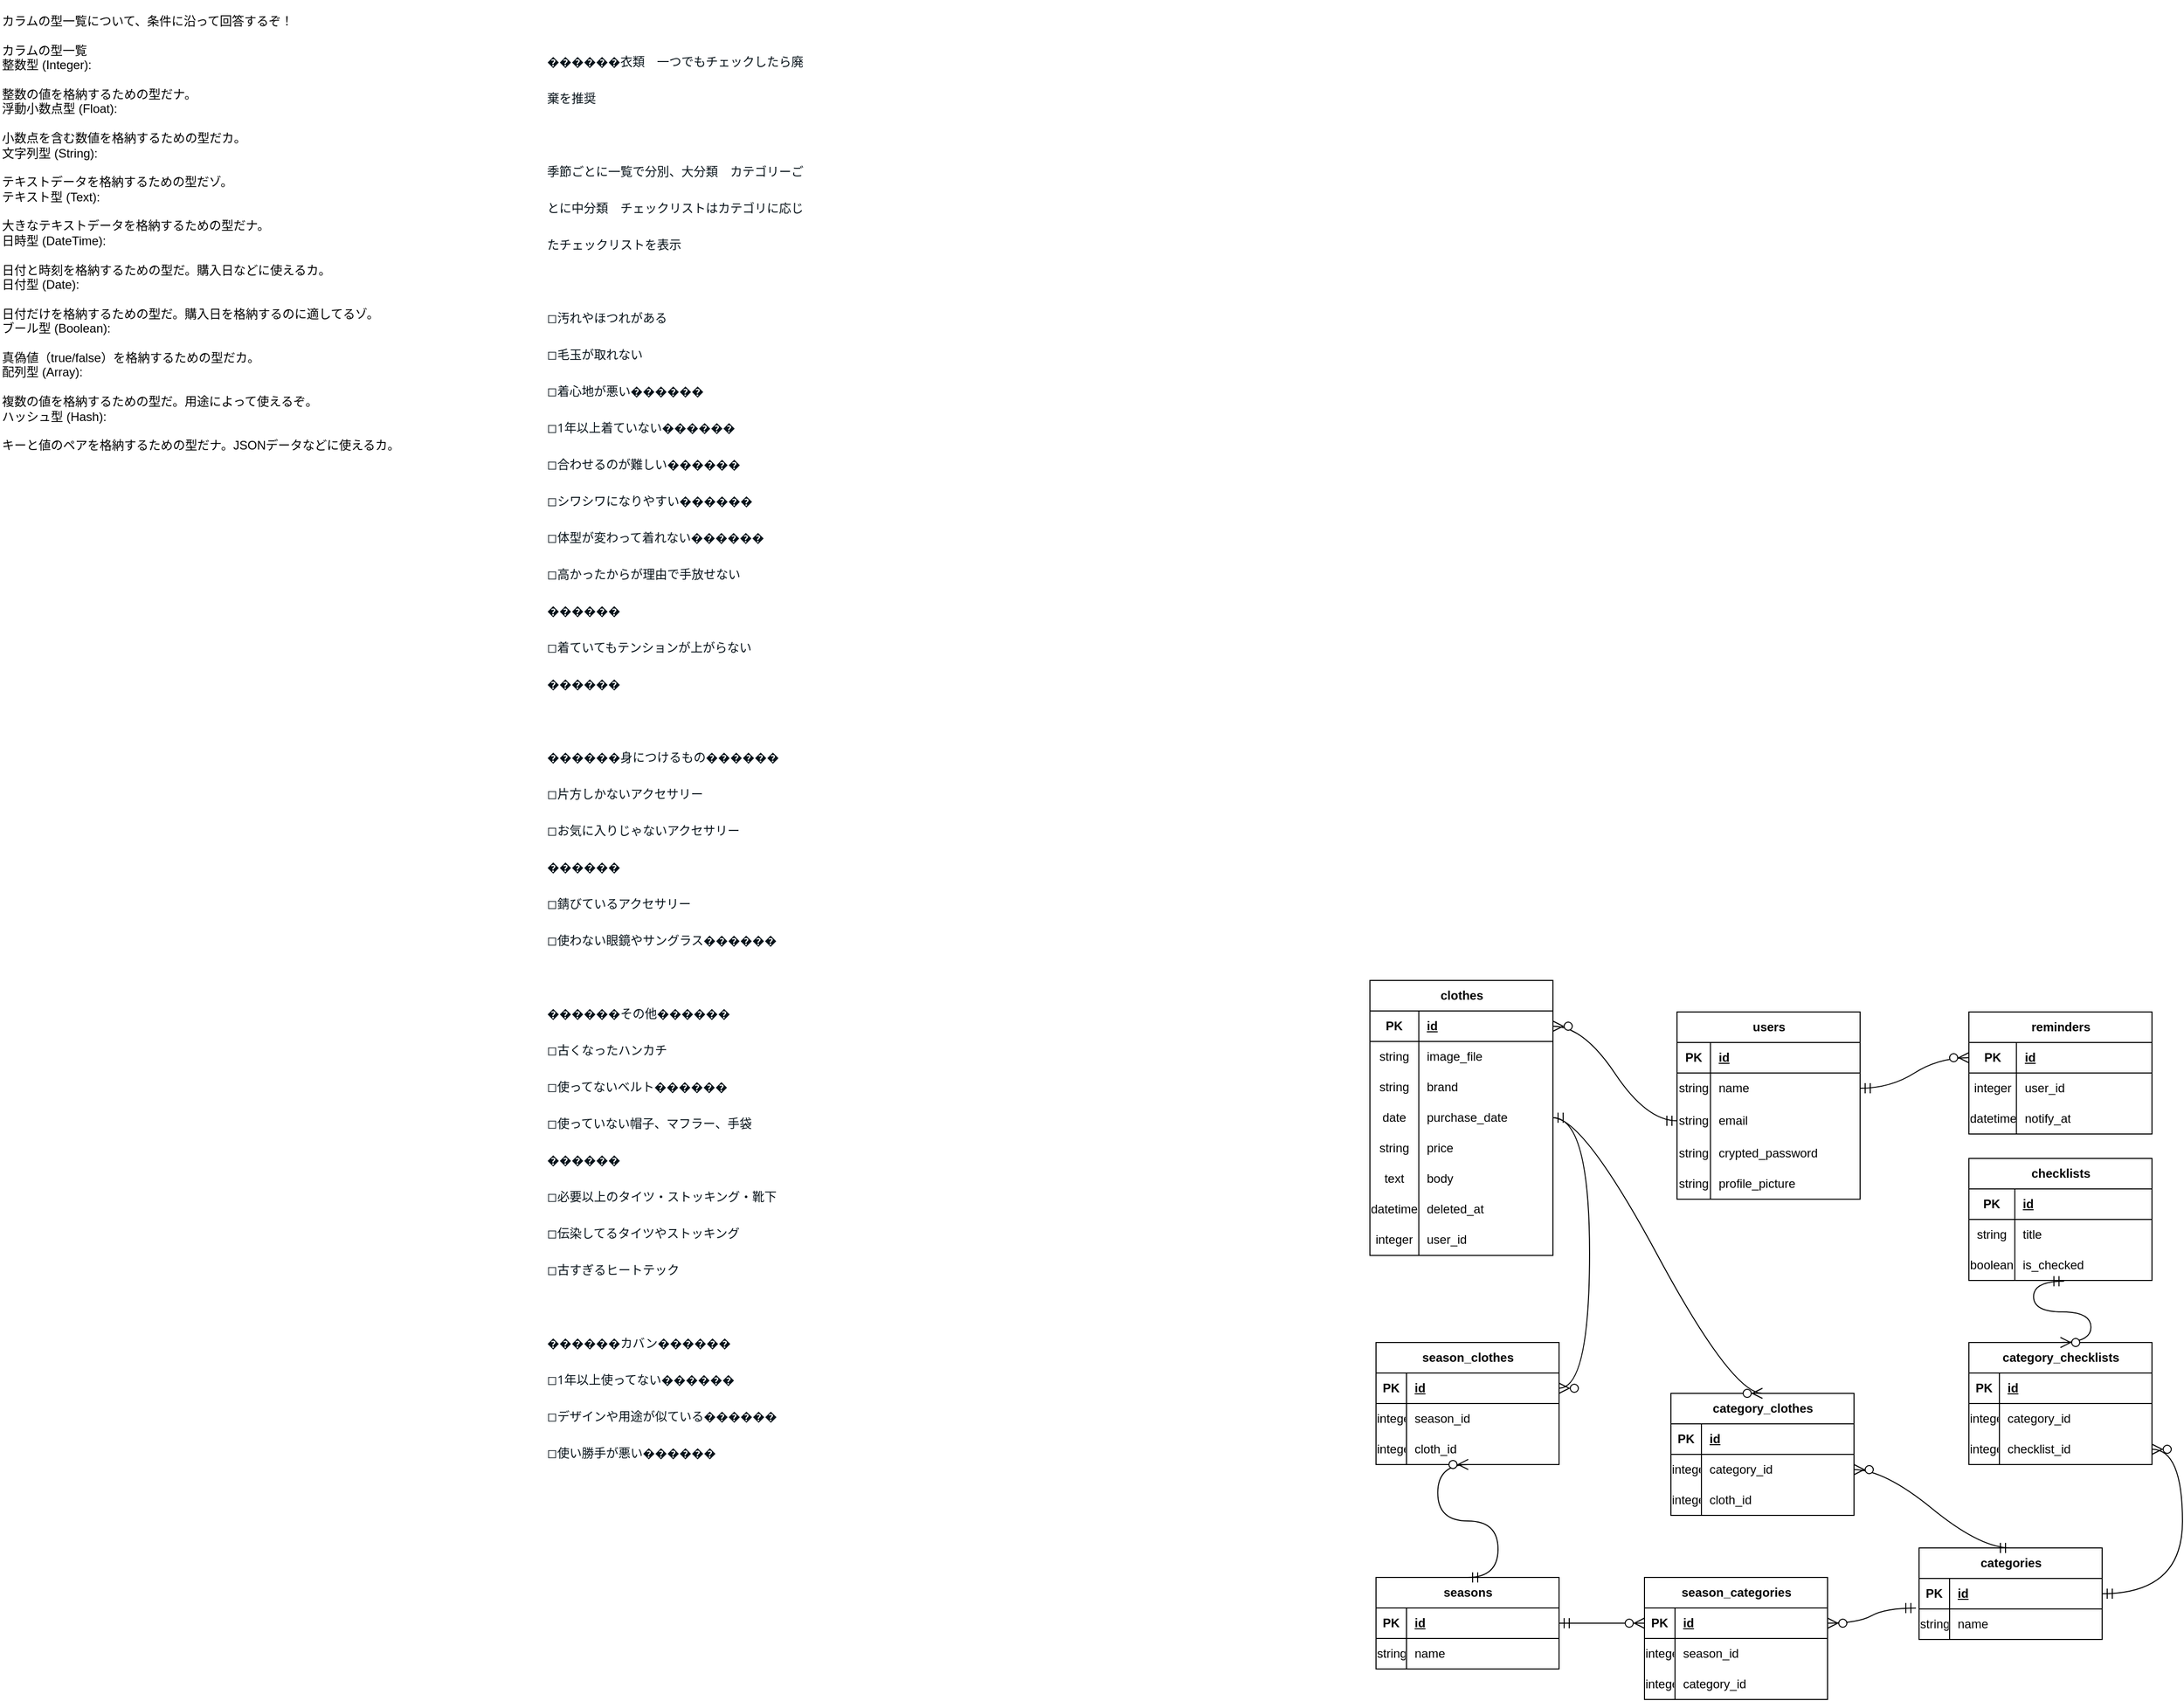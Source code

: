 <mxfile version="26.0.6">
  <diagram name="ページ1" id="20Pr2UUlf95VKoPSOmID">
    <mxGraphModel dx="1911" dy="2159" grid="0" gridSize="10" guides="1" tooltips="1" connect="1" arrows="1" fold="1" page="0" pageScale="1" pageWidth="827" pageHeight="1169" math="0" shadow="0">
      <root>
        <mxCell id="0" />
        <mxCell id="1" parent="0" />
        <mxCell id="yB6PEHeClfCz39mA1kA1-56" value="users" style="shape=table;startSize=30;container=1;collapsible=1;childLayout=tableLayout;fixedRows=1;rowLines=0;fontStyle=1;align=center;resizeLast=1;html=1;" parent="1" vertex="1">
          <mxGeometry x="758" y="-569" width="180" height="184.121" as="geometry" />
        </mxCell>
        <mxCell id="yB6PEHeClfCz39mA1kA1-57" value="" style="shape=tableRow;horizontal=0;startSize=0;swimlaneHead=0;swimlaneBody=0;fillColor=none;collapsible=0;dropTarget=0;points=[[0,0.5],[1,0.5]];portConstraint=eastwest;top=0;left=0;right=0;bottom=1;" parent="yB6PEHeClfCz39mA1kA1-56" vertex="1">
          <mxGeometry y="30" width="180" height="30" as="geometry" />
        </mxCell>
        <mxCell id="yB6PEHeClfCz39mA1kA1-58" value="PK" style="shape=partialRectangle;connectable=0;fillColor=none;top=0;left=0;bottom=0;right=0;fontStyle=1;overflow=hidden;whiteSpace=wrap;html=1;" parent="yB6PEHeClfCz39mA1kA1-57" vertex="1">
          <mxGeometry width="32.85" height="30" as="geometry">
            <mxRectangle width="32.85" height="30" as="alternateBounds" />
          </mxGeometry>
        </mxCell>
        <mxCell id="yB6PEHeClfCz39mA1kA1-59" value="id" style="shape=partialRectangle;connectable=0;fillColor=none;top=0;left=0;bottom=0;right=0;align=left;spacingLeft=6;fontStyle=5;overflow=hidden;whiteSpace=wrap;html=1;" parent="yB6PEHeClfCz39mA1kA1-57" vertex="1">
          <mxGeometry x="32.85" width="147.15" height="30" as="geometry">
            <mxRectangle width="147.15" height="30" as="alternateBounds" />
          </mxGeometry>
        </mxCell>
        <mxCell id="yB6PEHeClfCz39mA1kA1-60" value="" style="shape=tableRow;horizontal=0;startSize=0;swimlaneHead=0;swimlaneBody=0;fillColor=none;collapsible=0;dropTarget=0;points=[[0,0.5],[1,0.5]];portConstraint=eastwest;top=0;left=0;right=0;bottom=0;" parent="yB6PEHeClfCz39mA1kA1-56" vertex="1">
          <mxGeometry y="60" width="180" height="30" as="geometry" />
        </mxCell>
        <mxCell id="yB6PEHeClfCz39mA1kA1-61" value="string" style="shape=partialRectangle;connectable=0;fillColor=none;top=0;left=0;bottom=0;right=0;editable=1;overflow=hidden;whiteSpace=wrap;html=1;" parent="yB6PEHeClfCz39mA1kA1-60" vertex="1">
          <mxGeometry width="32.85" height="30" as="geometry">
            <mxRectangle width="32.85" height="30" as="alternateBounds" />
          </mxGeometry>
        </mxCell>
        <mxCell id="yB6PEHeClfCz39mA1kA1-62" value="name" style="shape=partialRectangle;connectable=0;fillColor=none;top=0;left=0;bottom=0;right=0;align=left;spacingLeft=6;overflow=hidden;whiteSpace=wrap;html=1;" parent="yB6PEHeClfCz39mA1kA1-60" vertex="1">
          <mxGeometry x="32.85" width="147.15" height="30" as="geometry">
            <mxRectangle width="147.15" height="30" as="alternateBounds" />
          </mxGeometry>
        </mxCell>
        <mxCell id="yB6PEHeClfCz39mA1kA1-63" value="" style="shape=tableRow;horizontal=0;startSize=0;swimlaneHead=0;swimlaneBody=0;fillColor=none;collapsible=0;dropTarget=0;points=[[0,0.5],[1,0.5]];portConstraint=eastwest;top=0;left=0;right=0;bottom=0;" parent="yB6PEHeClfCz39mA1kA1-56" vertex="1">
          <mxGeometry y="90" width="180" height="34" as="geometry" />
        </mxCell>
        <mxCell id="yB6PEHeClfCz39mA1kA1-64" value="string" style="shape=partialRectangle;connectable=0;fillColor=none;top=0;left=0;bottom=0;right=0;editable=1;overflow=hidden;whiteSpace=wrap;html=1;" parent="yB6PEHeClfCz39mA1kA1-63" vertex="1">
          <mxGeometry width="32.85" height="34" as="geometry">
            <mxRectangle width="32.85" height="34" as="alternateBounds" />
          </mxGeometry>
        </mxCell>
        <mxCell id="yB6PEHeClfCz39mA1kA1-65" value="email" style="shape=partialRectangle;connectable=0;fillColor=none;top=0;left=0;bottom=0;right=0;align=left;spacingLeft=6;overflow=hidden;whiteSpace=wrap;html=1;" parent="yB6PEHeClfCz39mA1kA1-63" vertex="1">
          <mxGeometry x="32.85" width="147.15" height="34" as="geometry">
            <mxRectangle width="147.15" height="34" as="alternateBounds" />
          </mxGeometry>
        </mxCell>
        <mxCell id="yB6PEHeClfCz39mA1kA1-66" value="" style="shape=tableRow;horizontal=0;startSize=0;swimlaneHead=0;swimlaneBody=0;fillColor=none;collapsible=0;dropTarget=0;points=[[0,0.5],[1,0.5]];portConstraint=eastwest;top=0;left=0;right=0;bottom=0;" parent="yB6PEHeClfCz39mA1kA1-56" vertex="1">
          <mxGeometry y="124" width="180" height="30" as="geometry" />
        </mxCell>
        <mxCell id="yB6PEHeClfCz39mA1kA1-67" value="string" style="shape=partialRectangle;connectable=0;fillColor=none;top=0;left=0;bottom=0;right=0;editable=1;overflow=hidden;whiteSpace=wrap;html=1;" parent="yB6PEHeClfCz39mA1kA1-66" vertex="1">
          <mxGeometry width="32.85" height="30" as="geometry">
            <mxRectangle width="32.85" height="30" as="alternateBounds" />
          </mxGeometry>
        </mxCell>
        <mxCell id="yB6PEHeClfCz39mA1kA1-68" value="crypted_password" style="shape=partialRectangle;connectable=0;fillColor=none;top=0;left=0;bottom=0;right=0;align=left;spacingLeft=6;overflow=hidden;whiteSpace=wrap;html=1;" parent="yB6PEHeClfCz39mA1kA1-66" vertex="1">
          <mxGeometry x="32.85" width="147.15" height="30" as="geometry">
            <mxRectangle width="147.15" height="30" as="alternateBounds" />
          </mxGeometry>
        </mxCell>
        <mxCell id="yB6PEHeClfCz39mA1kA1-297" value="" style="shape=tableRow;horizontal=0;startSize=0;swimlaneHead=0;swimlaneBody=0;fillColor=none;collapsible=0;dropTarget=0;points=[[0,0.5],[1,0.5]];portConstraint=eastwest;top=0;left=0;right=0;bottom=0;" parent="yB6PEHeClfCz39mA1kA1-56" vertex="1">
          <mxGeometry y="154" width="180" height="30" as="geometry" />
        </mxCell>
        <mxCell id="yB6PEHeClfCz39mA1kA1-298" value="string" style="shape=partialRectangle;connectable=0;fillColor=none;top=0;left=0;bottom=0;right=0;editable=1;overflow=hidden;whiteSpace=wrap;html=1;" parent="yB6PEHeClfCz39mA1kA1-297" vertex="1">
          <mxGeometry width="32.85" height="30" as="geometry">
            <mxRectangle width="32.85" height="30" as="alternateBounds" />
          </mxGeometry>
        </mxCell>
        <mxCell id="yB6PEHeClfCz39mA1kA1-299" value="profile_picture" style="shape=partialRectangle;connectable=0;fillColor=none;top=0;left=0;bottom=0;right=0;align=left;spacingLeft=6;overflow=hidden;whiteSpace=wrap;html=1;" parent="yB6PEHeClfCz39mA1kA1-297" vertex="1">
          <mxGeometry x="32.85" width="147.15" height="30" as="geometry">
            <mxRectangle width="147.15" height="30" as="alternateBounds" />
          </mxGeometry>
        </mxCell>
        <mxCell id="yB6PEHeClfCz39mA1kA1-142" value="カラムの型一覧について、条件に沿って回答するぞ！ &#xa; &#xa;カラムの型一覧 &#xa;整数型 (Integer): &#xa; &#xa;整数の値を格納するための型だナ。 &#xa;浮動小数点型 (Float): &#xa; &#xa;小数点を含む数値を格納するための型だカ。 &#xa;文字列型 (String): &#xa; &#xa;テキストデータを格納するための型だゾ。 &#xa;テキスト型 (Text): &#xa; &#xa;大きなテキストデータを格納するための型だナ。 &#xa;日時型 (DateTime): &#xa; &#xa;日付と時刻を格納するための型だ。購入日などに使えるカ。 &#xa;日付型 (Date): &#xa; &#xa;日付だけを格納するための型だ。購入日を格納するのに適してるゾ。 &#xa;ブール型 (Boolean): &#xa; &#xa;真偽値（true/false）を格納するための型だカ。 &#xa;配列型 (Array): &#xa; &#xa;複数の値を格納するための型だ。用途によって使えるぞ。 &#xa;ハッシュ型 (Hash): &#xa; &#xa;キーと値のペアを格納するための型だナ。JSONデータなどに使えるカ。" style="text;whiteSpace=wrap;html=1;" parent="1" vertex="1">
          <mxGeometry x="-891" y="-1557" width="420" height="454" as="geometry" />
        </mxCell>
        <mxCell id="yB6PEHeClfCz39mA1kA1-144" value="clothes" style="shape=table;startSize=30;container=1;collapsible=1;childLayout=tableLayout;fixedRows=1;rowLines=0;fontStyle=1;align=center;resizeLast=1;html=1;" parent="1" vertex="1">
          <mxGeometry x="456" y="-600" width="180" height="270.392" as="geometry" />
        </mxCell>
        <mxCell id="yB6PEHeClfCz39mA1kA1-145" value="" style="shape=tableRow;horizontal=0;startSize=0;swimlaneHead=0;swimlaneBody=0;fillColor=none;collapsible=0;dropTarget=0;points=[[0,0.5],[1,0.5]];portConstraint=eastwest;top=0;left=0;right=0;bottom=1;" parent="yB6PEHeClfCz39mA1kA1-144" vertex="1">
          <mxGeometry y="30" width="180" height="30" as="geometry" />
        </mxCell>
        <mxCell id="yB6PEHeClfCz39mA1kA1-146" value="PK" style="shape=partialRectangle;connectable=0;fillColor=none;top=0;left=0;bottom=0;right=0;fontStyle=1;overflow=hidden;whiteSpace=wrap;html=1;" parent="yB6PEHeClfCz39mA1kA1-145" vertex="1">
          <mxGeometry width="48.118" height="30" as="geometry">
            <mxRectangle width="48.118" height="30" as="alternateBounds" />
          </mxGeometry>
        </mxCell>
        <mxCell id="yB6PEHeClfCz39mA1kA1-147" value="id" style="shape=partialRectangle;connectable=0;fillColor=none;top=0;left=0;bottom=0;right=0;align=left;spacingLeft=6;fontStyle=5;overflow=hidden;whiteSpace=wrap;html=1;" parent="yB6PEHeClfCz39mA1kA1-145" vertex="1">
          <mxGeometry x="48.118" width="131.882" height="30" as="geometry">
            <mxRectangle width="131.882" height="30" as="alternateBounds" />
          </mxGeometry>
        </mxCell>
        <mxCell id="yB6PEHeClfCz39mA1kA1-148" value="" style="shape=tableRow;horizontal=0;startSize=0;swimlaneHead=0;swimlaneBody=0;fillColor=none;collapsible=0;dropTarget=0;points=[[0,0.5],[1,0.5]];portConstraint=eastwest;top=0;left=0;right=0;bottom=0;" parent="yB6PEHeClfCz39mA1kA1-144" vertex="1">
          <mxGeometry y="60" width="180" height="30" as="geometry" />
        </mxCell>
        <mxCell id="yB6PEHeClfCz39mA1kA1-149" value="string" style="shape=partialRectangle;connectable=0;fillColor=none;top=0;left=0;bottom=0;right=0;editable=1;overflow=hidden;whiteSpace=wrap;html=1;" parent="yB6PEHeClfCz39mA1kA1-148" vertex="1">
          <mxGeometry width="48.118" height="30" as="geometry">
            <mxRectangle width="48.118" height="30" as="alternateBounds" />
          </mxGeometry>
        </mxCell>
        <mxCell id="yB6PEHeClfCz39mA1kA1-150" value="image_file" style="shape=partialRectangle;connectable=0;fillColor=none;top=0;left=0;bottom=0;right=0;align=left;spacingLeft=6;overflow=hidden;whiteSpace=wrap;html=1;" parent="yB6PEHeClfCz39mA1kA1-148" vertex="1">
          <mxGeometry x="48.118" width="131.882" height="30" as="geometry">
            <mxRectangle width="131.882" height="30" as="alternateBounds" />
          </mxGeometry>
        </mxCell>
        <mxCell id="yB6PEHeClfCz39mA1kA1-163" value="" style="shape=tableRow;horizontal=0;startSize=0;swimlaneHead=0;swimlaneBody=0;fillColor=none;collapsible=0;dropTarget=0;points=[[0,0.5],[1,0.5]];portConstraint=eastwest;top=0;left=0;right=0;bottom=0;" parent="yB6PEHeClfCz39mA1kA1-144" vertex="1">
          <mxGeometry y="90" width="180" height="30" as="geometry" />
        </mxCell>
        <mxCell id="yB6PEHeClfCz39mA1kA1-164" value="string" style="shape=partialRectangle;connectable=0;fillColor=none;top=0;left=0;bottom=0;right=0;editable=1;overflow=hidden;whiteSpace=wrap;html=1;" parent="yB6PEHeClfCz39mA1kA1-163" vertex="1">
          <mxGeometry width="48.118" height="30" as="geometry">
            <mxRectangle width="48.118" height="30" as="alternateBounds" />
          </mxGeometry>
        </mxCell>
        <mxCell id="yB6PEHeClfCz39mA1kA1-165" value="brand" style="shape=partialRectangle;connectable=0;fillColor=none;top=0;left=0;bottom=0;right=0;align=left;spacingLeft=6;overflow=hidden;whiteSpace=wrap;html=1;" parent="yB6PEHeClfCz39mA1kA1-163" vertex="1">
          <mxGeometry x="48.118" width="131.882" height="30" as="geometry">
            <mxRectangle width="131.882" height="30" as="alternateBounds" />
          </mxGeometry>
        </mxCell>
        <mxCell id="yB6PEHeClfCz39mA1kA1-172" value="" style="shape=tableRow;horizontal=0;startSize=0;swimlaneHead=0;swimlaneBody=0;fillColor=none;collapsible=0;dropTarget=0;points=[[0,0.5],[1,0.5]];portConstraint=eastwest;top=0;left=0;right=0;bottom=0;" parent="yB6PEHeClfCz39mA1kA1-144" vertex="1">
          <mxGeometry y="120" width="180" height="30" as="geometry" />
        </mxCell>
        <mxCell id="yB6PEHeClfCz39mA1kA1-173" value="date" style="shape=partialRectangle;connectable=0;fillColor=none;top=0;left=0;bottom=0;right=0;editable=1;overflow=hidden;whiteSpace=wrap;html=1;" parent="yB6PEHeClfCz39mA1kA1-172" vertex="1">
          <mxGeometry width="48.118" height="30" as="geometry">
            <mxRectangle width="48.118" height="30" as="alternateBounds" />
          </mxGeometry>
        </mxCell>
        <mxCell id="yB6PEHeClfCz39mA1kA1-174" value="purchase_date" style="shape=partialRectangle;connectable=0;fillColor=none;top=0;left=0;bottom=0;right=0;align=left;spacingLeft=6;overflow=hidden;whiteSpace=wrap;html=1;" parent="yB6PEHeClfCz39mA1kA1-172" vertex="1">
          <mxGeometry x="48.118" width="131.882" height="30" as="geometry">
            <mxRectangle width="131.882" height="30" as="alternateBounds" />
          </mxGeometry>
        </mxCell>
        <mxCell id="yB6PEHeClfCz39mA1kA1-175" value="" style="shape=tableRow;horizontal=0;startSize=0;swimlaneHead=0;swimlaneBody=0;fillColor=none;collapsible=0;dropTarget=0;points=[[0,0.5],[1,0.5]];portConstraint=eastwest;top=0;left=0;right=0;bottom=0;" parent="yB6PEHeClfCz39mA1kA1-144" vertex="1">
          <mxGeometry y="150" width="180" height="30" as="geometry" />
        </mxCell>
        <mxCell id="yB6PEHeClfCz39mA1kA1-176" value="string" style="shape=partialRectangle;connectable=0;fillColor=none;top=0;left=0;bottom=0;right=0;editable=1;overflow=hidden;whiteSpace=wrap;html=1;" parent="yB6PEHeClfCz39mA1kA1-175" vertex="1">
          <mxGeometry width="48.118" height="30" as="geometry">
            <mxRectangle width="48.118" height="30" as="alternateBounds" />
          </mxGeometry>
        </mxCell>
        <mxCell id="yB6PEHeClfCz39mA1kA1-177" value="price" style="shape=partialRectangle;connectable=0;fillColor=none;top=0;left=0;bottom=0;right=0;align=left;spacingLeft=6;overflow=hidden;whiteSpace=wrap;html=1;" parent="yB6PEHeClfCz39mA1kA1-175" vertex="1">
          <mxGeometry x="48.118" width="131.882" height="30" as="geometry">
            <mxRectangle width="131.882" height="30" as="alternateBounds" />
          </mxGeometry>
        </mxCell>
        <mxCell id="yB6PEHeClfCz39mA1kA1-151" value="" style="shape=tableRow;horizontal=0;startSize=0;swimlaneHead=0;swimlaneBody=0;fillColor=none;collapsible=0;dropTarget=0;points=[[0,0.5],[1,0.5]];portConstraint=eastwest;top=0;left=0;right=0;bottom=0;" parent="yB6PEHeClfCz39mA1kA1-144" vertex="1">
          <mxGeometry y="180" width="180" height="30" as="geometry" />
        </mxCell>
        <mxCell id="yB6PEHeClfCz39mA1kA1-152" value="text" style="shape=partialRectangle;connectable=0;fillColor=none;top=0;left=0;bottom=0;right=0;editable=1;overflow=hidden;whiteSpace=wrap;html=1;" parent="yB6PEHeClfCz39mA1kA1-151" vertex="1">
          <mxGeometry width="48.118" height="30" as="geometry">
            <mxRectangle width="48.118" height="30" as="alternateBounds" />
          </mxGeometry>
        </mxCell>
        <mxCell id="yB6PEHeClfCz39mA1kA1-153" value="body" style="shape=partialRectangle;connectable=0;fillColor=none;top=0;left=0;bottom=0;right=0;align=left;spacingLeft=6;overflow=hidden;whiteSpace=wrap;html=1;" parent="yB6PEHeClfCz39mA1kA1-151" vertex="1">
          <mxGeometry x="48.118" width="131.882" height="30" as="geometry">
            <mxRectangle width="131.882" height="30" as="alternateBounds" />
          </mxGeometry>
        </mxCell>
        <mxCell id="MiA3q8nH-mqVYVbtCah7-4" value="" style="shape=tableRow;horizontal=0;startSize=0;swimlaneHead=0;swimlaneBody=0;fillColor=none;collapsible=0;dropTarget=0;points=[[0,0.5],[1,0.5]];portConstraint=eastwest;top=0;left=0;right=0;bottom=0;" vertex="1" parent="yB6PEHeClfCz39mA1kA1-144">
          <mxGeometry y="210" width="180" height="30" as="geometry" />
        </mxCell>
        <mxCell id="MiA3q8nH-mqVYVbtCah7-5" value="datetime" style="shape=partialRectangle;connectable=0;fillColor=none;top=0;left=0;bottom=0;right=0;editable=1;overflow=hidden;whiteSpace=wrap;html=1;" vertex="1" parent="MiA3q8nH-mqVYVbtCah7-4">
          <mxGeometry width="48.118" height="30" as="geometry">
            <mxRectangle width="48.118" height="30" as="alternateBounds" />
          </mxGeometry>
        </mxCell>
        <mxCell id="MiA3q8nH-mqVYVbtCah7-6" value="deleted_at" style="shape=partialRectangle;connectable=0;fillColor=none;top=0;left=0;bottom=0;right=0;align=left;spacingLeft=6;overflow=hidden;whiteSpace=wrap;html=1;" vertex="1" parent="MiA3q8nH-mqVYVbtCah7-4">
          <mxGeometry x="48.118" width="131.882" height="30" as="geometry">
            <mxRectangle width="131.882" height="30" as="alternateBounds" />
          </mxGeometry>
        </mxCell>
        <mxCell id="yB6PEHeClfCz39mA1kA1-292" value="" style="shape=tableRow;horizontal=0;startSize=0;swimlaneHead=0;swimlaneBody=0;fillColor=none;collapsible=0;dropTarget=0;points=[[0,0.5],[1,0.5]];portConstraint=eastwest;top=0;left=0;right=0;bottom=0;" parent="yB6PEHeClfCz39mA1kA1-144" vertex="1">
          <mxGeometry y="240" width="180" height="30" as="geometry" />
        </mxCell>
        <mxCell id="yB6PEHeClfCz39mA1kA1-293" value="integer" style="shape=partialRectangle;connectable=0;fillColor=none;top=0;left=0;bottom=0;right=0;editable=1;overflow=hidden;whiteSpace=wrap;html=1;" parent="yB6PEHeClfCz39mA1kA1-292" vertex="1">
          <mxGeometry width="48.118" height="30" as="geometry">
            <mxRectangle width="48.118" height="30" as="alternateBounds" />
          </mxGeometry>
        </mxCell>
        <mxCell id="yB6PEHeClfCz39mA1kA1-294" value="user_id" style="shape=partialRectangle;connectable=0;fillColor=none;top=0;left=0;bottom=0;right=0;align=left;spacingLeft=6;overflow=hidden;whiteSpace=wrap;html=1;" parent="yB6PEHeClfCz39mA1kA1-292" vertex="1">
          <mxGeometry x="48.118" width="131.882" height="30" as="geometry">
            <mxRectangle width="131.882" height="30" as="alternateBounds" />
          </mxGeometry>
        </mxCell>
        <mxCell id="yB6PEHeClfCz39mA1kA1-178" value="checklists" style="shape=table;startSize=30;container=1;collapsible=1;childLayout=tableLayout;fixedRows=1;rowLines=0;fontStyle=1;align=center;resizeLast=1;html=1;" parent="1" vertex="1">
          <mxGeometry x="1045" y="-425" width="180" height="120" as="geometry" />
        </mxCell>
        <mxCell id="yB6PEHeClfCz39mA1kA1-179" value="" style="shape=tableRow;horizontal=0;startSize=0;swimlaneHead=0;swimlaneBody=0;fillColor=none;collapsible=0;dropTarget=0;points=[[0,0.5],[1,0.5]];portConstraint=eastwest;top=0;left=0;right=0;bottom=1;" parent="yB6PEHeClfCz39mA1kA1-178" vertex="1">
          <mxGeometry y="30" width="180" height="30" as="geometry" />
        </mxCell>
        <mxCell id="yB6PEHeClfCz39mA1kA1-180" value="PK" style="shape=partialRectangle;connectable=0;fillColor=none;top=0;left=0;bottom=0;right=0;fontStyle=1;overflow=hidden;whiteSpace=wrap;html=1;" parent="yB6PEHeClfCz39mA1kA1-179" vertex="1">
          <mxGeometry width="45.167" height="30" as="geometry">
            <mxRectangle width="45.167" height="30" as="alternateBounds" />
          </mxGeometry>
        </mxCell>
        <mxCell id="yB6PEHeClfCz39mA1kA1-181" value="id" style="shape=partialRectangle;connectable=0;fillColor=none;top=0;left=0;bottom=0;right=0;align=left;spacingLeft=6;fontStyle=5;overflow=hidden;whiteSpace=wrap;html=1;" parent="yB6PEHeClfCz39mA1kA1-179" vertex="1">
          <mxGeometry x="45.167" width="134.833" height="30" as="geometry">
            <mxRectangle width="134.833" height="30" as="alternateBounds" />
          </mxGeometry>
        </mxCell>
        <mxCell id="yB6PEHeClfCz39mA1kA1-182" value="" style="shape=tableRow;horizontal=0;startSize=0;swimlaneHead=0;swimlaneBody=0;fillColor=none;collapsible=0;dropTarget=0;points=[[0,0.5],[1,0.5]];portConstraint=eastwest;top=0;left=0;right=0;bottom=0;" parent="yB6PEHeClfCz39mA1kA1-178" vertex="1">
          <mxGeometry y="60" width="180" height="30" as="geometry" />
        </mxCell>
        <mxCell id="yB6PEHeClfCz39mA1kA1-183" value="string" style="shape=partialRectangle;connectable=0;fillColor=none;top=0;left=0;bottom=0;right=0;editable=1;overflow=hidden;whiteSpace=wrap;html=1;" parent="yB6PEHeClfCz39mA1kA1-182" vertex="1">
          <mxGeometry width="45.167" height="30" as="geometry">
            <mxRectangle width="45.167" height="30" as="alternateBounds" />
          </mxGeometry>
        </mxCell>
        <mxCell id="yB6PEHeClfCz39mA1kA1-184" value="title" style="shape=partialRectangle;connectable=0;fillColor=none;top=0;left=0;bottom=0;right=0;align=left;spacingLeft=6;overflow=hidden;whiteSpace=wrap;html=1;" parent="yB6PEHeClfCz39mA1kA1-182" vertex="1">
          <mxGeometry x="45.167" width="134.833" height="30" as="geometry">
            <mxRectangle width="134.833" height="30" as="alternateBounds" />
          </mxGeometry>
        </mxCell>
        <mxCell id="yB6PEHeClfCz39mA1kA1-300" value="" style="shape=tableRow;horizontal=0;startSize=0;swimlaneHead=0;swimlaneBody=0;fillColor=none;collapsible=0;dropTarget=0;points=[[0,0.5],[1,0.5]];portConstraint=eastwest;top=0;left=0;right=0;bottom=0;" parent="yB6PEHeClfCz39mA1kA1-178" vertex="1">
          <mxGeometry y="90" width="180" height="30" as="geometry" />
        </mxCell>
        <mxCell id="yB6PEHeClfCz39mA1kA1-301" value="&lt;span style=&quot;color: rgb(0, 0, 0); font-family: Helvetica; font-size: 12px; font-style: normal; font-variant-ligatures: normal; font-variant-caps: normal; font-weight: 400; letter-spacing: normal; orphans: 2; text-align: left; text-indent: 0px; text-transform: none; widows: 2; word-spacing: 0px; -webkit-text-stroke-width: 0px; white-space: normal; background-color: rgb(255, 255, 255); text-decoration-thickness: initial; text-decoration-style: initial; text-decoration-color: initial; float: none; display: inline !important;&quot;&gt;boolea&lt;/span&gt;&lt;span style=&quot;background-color: light-dark(rgb(255, 255, 255), rgb(18, 18, 18)); color: light-dark(rgb(0, 0, 0), rgb(237, 237, 237)); text-align: left;&quot;&gt;n&lt;/span&gt;" style="shape=partialRectangle;connectable=0;fillColor=none;top=0;left=0;bottom=0;right=0;editable=1;overflow=hidden;whiteSpace=wrap;html=1;" parent="yB6PEHeClfCz39mA1kA1-300" vertex="1">
          <mxGeometry width="45.167" height="30" as="geometry">
            <mxRectangle width="45.167" height="30" as="alternateBounds" />
          </mxGeometry>
        </mxCell>
        <mxCell id="yB6PEHeClfCz39mA1kA1-302" value="is_checked" style="shape=partialRectangle;connectable=0;fillColor=none;top=0;left=0;bottom=0;right=0;align=left;spacingLeft=6;overflow=hidden;whiteSpace=wrap;html=1;" parent="yB6PEHeClfCz39mA1kA1-300" vertex="1">
          <mxGeometry x="45.167" width="134.833" height="30" as="geometry">
            <mxRectangle width="134.833" height="30" as="alternateBounds" />
          </mxGeometry>
        </mxCell>
        <mxCell id="yB6PEHeClfCz39mA1kA1-204" value="reminders" style="shape=table;startSize=30;container=1;collapsible=1;childLayout=tableLayout;fixedRows=1;rowLines=0;fontStyle=1;align=center;resizeLast=1;html=1;" parent="1" vertex="1">
          <mxGeometry x="1045" y="-569" width="180" height="120" as="geometry" />
        </mxCell>
        <mxCell id="yB6PEHeClfCz39mA1kA1-205" value="" style="shape=tableRow;horizontal=0;startSize=0;swimlaneHead=0;swimlaneBody=0;fillColor=none;collapsible=0;dropTarget=0;points=[[0,0.5],[1,0.5]];portConstraint=eastwest;top=0;left=0;right=0;bottom=1;" parent="yB6PEHeClfCz39mA1kA1-204" vertex="1">
          <mxGeometry y="30" width="180" height="30" as="geometry" />
        </mxCell>
        <mxCell id="yB6PEHeClfCz39mA1kA1-206" value="PK" style="shape=partialRectangle;connectable=0;fillColor=none;top=0;left=0;bottom=0;right=0;fontStyle=1;overflow=hidden;whiteSpace=wrap;html=1;" parent="yB6PEHeClfCz39mA1kA1-205" vertex="1">
          <mxGeometry width="46.733" height="30" as="geometry">
            <mxRectangle width="46.733" height="30" as="alternateBounds" />
          </mxGeometry>
        </mxCell>
        <mxCell id="yB6PEHeClfCz39mA1kA1-207" value="id" style="shape=partialRectangle;connectable=0;fillColor=none;top=0;left=0;bottom=0;right=0;align=left;spacingLeft=6;fontStyle=5;overflow=hidden;whiteSpace=wrap;html=1;" parent="yB6PEHeClfCz39mA1kA1-205" vertex="1">
          <mxGeometry x="46.733" width="133.267" height="30" as="geometry">
            <mxRectangle width="133.267" height="30" as="alternateBounds" />
          </mxGeometry>
        </mxCell>
        <mxCell id="yB6PEHeClfCz39mA1kA1-208" value="" style="shape=tableRow;horizontal=0;startSize=0;swimlaneHead=0;swimlaneBody=0;fillColor=none;collapsible=0;dropTarget=0;points=[[0,0.5],[1,0.5]];portConstraint=eastwest;top=0;left=0;right=0;bottom=0;" parent="yB6PEHeClfCz39mA1kA1-204" vertex="1">
          <mxGeometry y="60" width="180" height="30" as="geometry" />
        </mxCell>
        <mxCell id="yB6PEHeClfCz39mA1kA1-209" value="integer" style="shape=partialRectangle;connectable=0;fillColor=none;top=0;left=0;bottom=0;right=0;editable=1;overflow=hidden;whiteSpace=wrap;html=1;" parent="yB6PEHeClfCz39mA1kA1-208" vertex="1">
          <mxGeometry width="46.733" height="30" as="geometry">
            <mxRectangle width="46.733" height="30" as="alternateBounds" />
          </mxGeometry>
        </mxCell>
        <mxCell id="yB6PEHeClfCz39mA1kA1-210" value="user_id" style="shape=partialRectangle;connectable=0;fillColor=none;top=0;left=0;bottom=0;right=0;align=left;spacingLeft=6;overflow=hidden;whiteSpace=wrap;html=1;" parent="yB6PEHeClfCz39mA1kA1-208" vertex="1">
          <mxGeometry x="46.733" width="133.267" height="30" as="geometry">
            <mxRectangle width="133.267" height="30" as="alternateBounds" />
          </mxGeometry>
        </mxCell>
        <mxCell id="PzqxmwOlaPy19i2IXMVA-4" value="" style="shape=tableRow;horizontal=0;startSize=0;swimlaneHead=0;swimlaneBody=0;fillColor=none;collapsible=0;dropTarget=0;points=[[0,0.5],[1,0.5]];portConstraint=eastwest;top=0;left=0;right=0;bottom=0;" parent="yB6PEHeClfCz39mA1kA1-204" vertex="1">
          <mxGeometry y="90" width="180" height="30" as="geometry" />
        </mxCell>
        <mxCell id="PzqxmwOlaPy19i2IXMVA-5" value="datetime" style="shape=partialRectangle;connectable=0;fillColor=none;top=0;left=0;bottom=0;right=0;editable=1;overflow=hidden;whiteSpace=wrap;html=1;" parent="PzqxmwOlaPy19i2IXMVA-4" vertex="1">
          <mxGeometry width="46.733" height="30" as="geometry">
            <mxRectangle width="46.733" height="30" as="alternateBounds" />
          </mxGeometry>
        </mxCell>
        <mxCell id="PzqxmwOlaPy19i2IXMVA-6" value="notify_at" style="shape=partialRectangle;connectable=0;fillColor=none;top=0;left=0;bottom=0;right=0;align=left;spacingLeft=6;overflow=hidden;whiteSpace=wrap;html=1;" parent="PzqxmwOlaPy19i2IXMVA-4" vertex="1">
          <mxGeometry x="46.733" width="133.267" height="30" as="geometry">
            <mxRectangle width="133.267" height="30" as="alternateBounds" />
          </mxGeometry>
        </mxCell>
        <mxCell id="yB6PEHeClfCz39mA1kA1-217" value="categories" style="shape=table;startSize=30;container=1;collapsible=1;childLayout=tableLayout;fixedRows=1;rowLines=0;fontStyle=1;align=center;resizeLast=1;html=1;" parent="1" vertex="1">
          <mxGeometry x="996" y="-42" width="180" height="90" as="geometry" />
        </mxCell>
        <mxCell id="yB6PEHeClfCz39mA1kA1-218" value="" style="shape=tableRow;horizontal=0;startSize=0;swimlaneHead=0;swimlaneBody=0;fillColor=none;collapsible=0;dropTarget=0;points=[[0,0.5],[1,0.5]];portConstraint=eastwest;top=0;left=0;right=0;bottom=1;" parent="yB6PEHeClfCz39mA1kA1-217" vertex="1">
          <mxGeometry y="30" width="180" height="30" as="geometry" />
        </mxCell>
        <mxCell id="yB6PEHeClfCz39mA1kA1-219" value="PK" style="shape=partialRectangle;connectable=0;fillColor=none;top=0;left=0;bottom=0;right=0;fontStyle=1;overflow=hidden;whiteSpace=wrap;html=1;" parent="yB6PEHeClfCz39mA1kA1-218" vertex="1">
          <mxGeometry width="30" height="30" as="geometry">
            <mxRectangle width="30" height="30" as="alternateBounds" />
          </mxGeometry>
        </mxCell>
        <mxCell id="yB6PEHeClfCz39mA1kA1-220" value="id" style="shape=partialRectangle;connectable=0;fillColor=none;top=0;left=0;bottom=0;right=0;align=left;spacingLeft=6;fontStyle=5;overflow=hidden;whiteSpace=wrap;html=1;" parent="yB6PEHeClfCz39mA1kA1-218" vertex="1">
          <mxGeometry x="30" width="150" height="30" as="geometry">
            <mxRectangle width="150" height="30" as="alternateBounds" />
          </mxGeometry>
        </mxCell>
        <mxCell id="yB6PEHeClfCz39mA1kA1-221" value="" style="shape=tableRow;horizontal=0;startSize=0;swimlaneHead=0;swimlaneBody=0;fillColor=none;collapsible=0;dropTarget=0;points=[[0,0.5],[1,0.5]];portConstraint=eastwest;top=0;left=0;right=0;bottom=0;" parent="yB6PEHeClfCz39mA1kA1-217" vertex="1">
          <mxGeometry y="60" width="180" height="30" as="geometry" />
        </mxCell>
        <mxCell id="yB6PEHeClfCz39mA1kA1-222" value="string" style="shape=partialRectangle;connectable=0;fillColor=none;top=0;left=0;bottom=0;right=0;editable=1;overflow=hidden;whiteSpace=wrap;html=1;" parent="yB6PEHeClfCz39mA1kA1-221" vertex="1">
          <mxGeometry width="30" height="30" as="geometry">
            <mxRectangle width="30" height="30" as="alternateBounds" />
          </mxGeometry>
        </mxCell>
        <mxCell id="yB6PEHeClfCz39mA1kA1-223" value="name" style="shape=partialRectangle;connectable=0;fillColor=none;top=0;left=0;bottom=0;right=0;align=left;spacingLeft=6;overflow=hidden;whiteSpace=wrap;html=1;" parent="yB6PEHeClfCz39mA1kA1-221" vertex="1">
          <mxGeometry x="30" width="150" height="30" as="geometry">
            <mxRectangle width="150" height="30" as="alternateBounds" />
          </mxGeometry>
        </mxCell>
        <mxCell id="yB6PEHeClfCz39mA1kA1-243" value="seasons" style="shape=table;startSize=30;container=1;collapsible=1;childLayout=tableLayout;fixedRows=1;rowLines=0;fontStyle=1;align=center;resizeLast=1;html=1;" parent="1" vertex="1">
          <mxGeometry x="462" y="-13" width="180" height="90" as="geometry" />
        </mxCell>
        <mxCell id="yB6PEHeClfCz39mA1kA1-244" value="" style="shape=tableRow;horizontal=0;startSize=0;swimlaneHead=0;swimlaneBody=0;fillColor=none;collapsible=0;dropTarget=0;points=[[0,0.5],[1,0.5]];portConstraint=eastwest;top=0;left=0;right=0;bottom=1;" parent="yB6PEHeClfCz39mA1kA1-243" vertex="1">
          <mxGeometry y="30" width="180" height="30" as="geometry" />
        </mxCell>
        <mxCell id="yB6PEHeClfCz39mA1kA1-245" value="PK" style="shape=partialRectangle;connectable=0;fillColor=none;top=0;left=0;bottom=0;right=0;fontStyle=1;overflow=hidden;whiteSpace=wrap;html=1;" parent="yB6PEHeClfCz39mA1kA1-244" vertex="1">
          <mxGeometry width="30" height="30" as="geometry">
            <mxRectangle width="30" height="30" as="alternateBounds" />
          </mxGeometry>
        </mxCell>
        <mxCell id="yB6PEHeClfCz39mA1kA1-246" value="id" style="shape=partialRectangle;connectable=0;fillColor=none;top=0;left=0;bottom=0;right=0;align=left;spacingLeft=6;fontStyle=5;overflow=hidden;whiteSpace=wrap;html=1;" parent="yB6PEHeClfCz39mA1kA1-244" vertex="1">
          <mxGeometry x="30" width="150" height="30" as="geometry">
            <mxRectangle width="150" height="30" as="alternateBounds" />
          </mxGeometry>
        </mxCell>
        <mxCell id="yB6PEHeClfCz39mA1kA1-247" value="" style="shape=tableRow;horizontal=0;startSize=0;swimlaneHead=0;swimlaneBody=0;fillColor=none;collapsible=0;dropTarget=0;points=[[0,0.5],[1,0.5]];portConstraint=eastwest;top=0;left=0;right=0;bottom=0;" parent="yB6PEHeClfCz39mA1kA1-243" vertex="1">
          <mxGeometry y="60" width="180" height="30" as="geometry" />
        </mxCell>
        <mxCell id="yB6PEHeClfCz39mA1kA1-248" value="string" style="shape=partialRectangle;connectable=0;fillColor=none;top=0;left=0;bottom=0;right=0;editable=1;overflow=hidden;whiteSpace=wrap;html=1;" parent="yB6PEHeClfCz39mA1kA1-247" vertex="1">
          <mxGeometry width="30" height="30" as="geometry">
            <mxRectangle width="30" height="30" as="alternateBounds" />
          </mxGeometry>
        </mxCell>
        <mxCell id="yB6PEHeClfCz39mA1kA1-249" value="name" style="shape=partialRectangle;connectable=0;fillColor=none;top=0;left=0;bottom=0;right=0;align=left;spacingLeft=6;overflow=hidden;whiteSpace=wrap;html=1;" parent="yB6PEHeClfCz39mA1kA1-247" vertex="1">
          <mxGeometry x="30" width="150" height="30" as="geometry">
            <mxRectangle width="150" height="30" as="alternateBounds" />
          </mxGeometry>
        </mxCell>
        <mxCell id="yB6PEHeClfCz39mA1kA1-256" value="category_clothes" style="shape=table;startSize=30;container=1;collapsible=1;childLayout=tableLayout;fixedRows=1;rowLines=0;fontStyle=1;align=center;resizeLast=1;html=1;" parent="1" vertex="1">
          <mxGeometry x="752" y="-194" width="180" height="120" as="geometry" />
        </mxCell>
        <mxCell id="yB6PEHeClfCz39mA1kA1-257" value="" style="shape=tableRow;horizontal=0;startSize=0;swimlaneHead=0;swimlaneBody=0;fillColor=none;collapsible=0;dropTarget=0;points=[[0,0.5],[1,0.5]];portConstraint=eastwest;top=0;left=0;right=0;bottom=1;" parent="yB6PEHeClfCz39mA1kA1-256" vertex="1">
          <mxGeometry y="30" width="180" height="30" as="geometry" />
        </mxCell>
        <mxCell id="yB6PEHeClfCz39mA1kA1-258" value="PK" style="shape=partialRectangle;connectable=0;fillColor=none;top=0;left=0;bottom=0;right=0;fontStyle=1;overflow=hidden;whiteSpace=wrap;html=1;" parent="yB6PEHeClfCz39mA1kA1-257" vertex="1">
          <mxGeometry width="30" height="30" as="geometry">
            <mxRectangle width="30" height="30" as="alternateBounds" />
          </mxGeometry>
        </mxCell>
        <mxCell id="yB6PEHeClfCz39mA1kA1-259" value="id" style="shape=partialRectangle;connectable=0;fillColor=none;top=0;left=0;bottom=0;right=0;align=left;spacingLeft=6;fontStyle=5;overflow=hidden;whiteSpace=wrap;html=1;" parent="yB6PEHeClfCz39mA1kA1-257" vertex="1">
          <mxGeometry x="30" width="150" height="30" as="geometry">
            <mxRectangle width="150" height="30" as="alternateBounds" />
          </mxGeometry>
        </mxCell>
        <mxCell id="yB6PEHeClfCz39mA1kA1-260" value="" style="shape=tableRow;horizontal=0;startSize=0;swimlaneHead=0;swimlaneBody=0;fillColor=none;collapsible=0;dropTarget=0;points=[[0,0.5],[1,0.5]];portConstraint=eastwest;top=0;left=0;right=0;bottom=0;" parent="yB6PEHeClfCz39mA1kA1-256" vertex="1">
          <mxGeometry y="60" width="180" height="30" as="geometry" />
        </mxCell>
        <mxCell id="yB6PEHeClfCz39mA1kA1-261" value="integer" style="shape=partialRectangle;connectable=0;fillColor=none;top=0;left=0;bottom=0;right=0;editable=1;overflow=hidden;whiteSpace=wrap;html=1;" parent="yB6PEHeClfCz39mA1kA1-260" vertex="1">
          <mxGeometry width="30" height="30" as="geometry">
            <mxRectangle width="30" height="30" as="alternateBounds" />
          </mxGeometry>
        </mxCell>
        <mxCell id="yB6PEHeClfCz39mA1kA1-262" value="category_id" style="shape=partialRectangle;connectable=0;fillColor=none;top=0;left=0;bottom=0;right=0;align=left;spacingLeft=6;overflow=hidden;whiteSpace=wrap;html=1;" parent="yB6PEHeClfCz39mA1kA1-260" vertex="1">
          <mxGeometry x="30" width="150" height="30" as="geometry">
            <mxRectangle width="150" height="30" as="alternateBounds" />
          </mxGeometry>
        </mxCell>
        <mxCell id="yB6PEHeClfCz39mA1kA1-263" value="" style="shape=tableRow;horizontal=0;startSize=0;swimlaneHead=0;swimlaneBody=0;fillColor=none;collapsible=0;dropTarget=0;points=[[0,0.5],[1,0.5]];portConstraint=eastwest;top=0;left=0;right=0;bottom=0;" parent="yB6PEHeClfCz39mA1kA1-256" vertex="1">
          <mxGeometry y="90" width="180" height="30" as="geometry" />
        </mxCell>
        <mxCell id="yB6PEHeClfCz39mA1kA1-264" value="integer" style="shape=partialRectangle;connectable=0;fillColor=none;top=0;left=0;bottom=0;right=0;editable=1;overflow=hidden;whiteSpace=wrap;html=1;" parent="yB6PEHeClfCz39mA1kA1-263" vertex="1">
          <mxGeometry width="30" height="30" as="geometry">
            <mxRectangle width="30" height="30" as="alternateBounds" />
          </mxGeometry>
        </mxCell>
        <mxCell id="yB6PEHeClfCz39mA1kA1-265" value="cloth_id" style="shape=partialRectangle;connectable=0;fillColor=none;top=0;left=0;bottom=0;right=0;align=left;spacingLeft=6;overflow=hidden;whiteSpace=wrap;html=1;" parent="yB6PEHeClfCz39mA1kA1-263" vertex="1">
          <mxGeometry x="30" width="150" height="30" as="geometry">
            <mxRectangle width="150" height="30" as="alternateBounds" />
          </mxGeometry>
        </mxCell>
        <mxCell id="yB6PEHeClfCz39mA1kA1-271" value="season_clothes" style="shape=table;startSize=30;container=1;collapsible=1;childLayout=tableLayout;fixedRows=1;rowLines=0;fontStyle=1;align=center;resizeLast=1;html=1;" parent="1" vertex="1">
          <mxGeometry x="462" y="-244" width="180" height="120" as="geometry" />
        </mxCell>
        <mxCell id="yB6PEHeClfCz39mA1kA1-272" value="" style="shape=tableRow;horizontal=0;startSize=0;swimlaneHead=0;swimlaneBody=0;fillColor=none;collapsible=0;dropTarget=0;points=[[0,0.5],[1,0.5]];portConstraint=eastwest;top=0;left=0;right=0;bottom=1;" parent="yB6PEHeClfCz39mA1kA1-271" vertex="1">
          <mxGeometry y="30" width="180" height="30" as="geometry" />
        </mxCell>
        <mxCell id="yB6PEHeClfCz39mA1kA1-273" value="PK" style="shape=partialRectangle;connectable=0;fillColor=none;top=0;left=0;bottom=0;right=0;fontStyle=1;overflow=hidden;whiteSpace=wrap;html=1;" parent="yB6PEHeClfCz39mA1kA1-272" vertex="1">
          <mxGeometry width="30" height="30" as="geometry">
            <mxRectangle width="30" height="30" as="alternateBounds" />
          </mxGeometry>
        </mxCell>
        <mxCell id="yB6PEHeClfCz39mA1kA1-274" value="id" style="shape=partialRectangle;connectable=0;fillColor=none;top=0;left=0;bottom=0;right=0;align=left;spacingLeft=6;fontStyle=5;overflow=hidden;whiteSpace=wrap;html=1;" parent="yB6PEHeClfCz39mA1kA1-272" vertex="1">
          <mxGeometry x="30" width="150" height="30" as="geometry">
            <mxRectangle width="150" height="30" as="alternateBounds" />
          </mxGeometry>
        </mxCell>
        <mxCell id="yB6PEHeClfCz39mA1kA1-275" value="" style="shape=tableRow;horizontal=0;startSize=0;swimlaneHead=0;swimlaneBody=0;fillColor=none;collapsible=0;dropTarget=0;points=[[0,0.5],[1,0.5]];portConstraint=eastwest;top=0;left=0;right=0;bottom=0;" parent="yB6PEHeClfCz39mA1kA1-271" vertex="1">
          <mxGeometry y="60" width="180" height="30" as="geometry" />
        </mxCell>
        <mxCell id="yB6PEHeClfCz39mA1kA1-276" value="integer" style="shape=partialRectangle;connectable=0;fillColor=none;top=0;left=0;bottom=0;right=0;editable=1;overflow=hidden;whiteSpace=wrap;html=1;" parent="yB6PEHeClfCz39mA1kA1-275" vertex="1">
          <mxGeometry width="30" height="30" as="geometry">
            <mxRectangle width="30" height="30" as="alternateBounds" />
          </mxGeometry>
        </mxCell>
        <mxCell id="yB6PEHeClfCz39mA1kA1-277" value="season_id" style="shape=partialRectangle;connectable=0;fillColor=none;top=0;left=0;bottom=0;right=0;align=left;spacingLeft=6;overflow=hidden;whiteSpace=wrap;html=1;" parent="yB6PEHeClfCz39mA1kA1-275" vertex="1">
          <mxGeometry x="30" width="150" height="30" as="geometry">
            <mxRectangle width="150" height="30" as="alternateBounds" />
          </mxGeometry>
        </mxCell>
        <mxCell id="yB6PEHeClfCz39mA1kA1-278" value="" style="shape=tableRow;horizontal=0;startSize=0;swimlaneHead=0;swimlaneBody=0;fillColor=none;collapsible=0;dropTarget=0;points=[[0,0.5],[1,0.5]];portConstraint=eastwest;top=0;left=0;right=0;bottom=0;" parent="yB6PEHeClfCz39mA1kA1-271" vertex="1">
          <mxGeometry y="90" width="180" height="30" as="geometry" />
        </mxCell>
        <mxCell id="yB6PEHeClfCz39mA1kA1-279" value="integer" style="shape=partialRectangle;connectable=0;fillColor=none;top=0;left=0;bottom=0;right=0;editable=1;overflow=hidden;whiteSpace=wrap;html=1;" parent="yB6PEHeClfCz39mA1kA1-278" vertex="1">
          <mxGeometry width="30" height="30" as="geometry">
            <mxRectangle width="30" height="30" as="alternateBounds" />
          </mxGeometry>
        </mxCell>
        <mxCell id="yB6PEHeClfCz39mA1kA1-280" value="cloth_id" style="shape=partialRectangle;connectable=0;fillColor=none;top=0;left=0;bottom=0;right=0;align=left;spacingLeft=6;overflow=hidden;whiteSpace=wrap;html=1;" parent="yB6PEHeClfCz39mA1kA1-278" vertex="1">
          <mxGeometry x="30" width="150" height="30" as="geometry">
            <mxRectangle width="150" height="30" as="alternateBounds" />
          </mxGeometry>
        </mxCell>
        <mxCell id="yB6PEHeClfCz39mA1kA1-284" value="" style="edgeStyle=entityRelationEdgeStyle;fontSize=12;html=1;endArrow=ERzeroToMany;startArrow=ERmandOne;rounded=0;startSize=8;endSize=8;curved=1;exitX=1;exitY=0.5;exitDx=0;exitDy=0;" parent="1" source="yB6PEHeClfCz39mA1kA1-172" target="yB6PEHeClfCz39mA1kA1-272" edge="1">
          <mxGeometry width="100" height="100" relative="1" as="geometry">
            <mxPoint x="549" y="-230" as="sourcePoint" />
            <mxPoint x="649" y="-330" as="targetPoint" />
            <Array as="points">
              <mxPoint x="545" y="-302" />
              <mxPoint x="413" y="-328" />
              <mxPoint x="593" y="-266" />
            </Array>
          </mxGeometry>
        </mxCell>
        <mxCell id="yB6PEHeClfCz39mA1kA1-285" value="" style="edgeStyle=entityRelationEdgeStyle;fontSize=12;html=1;endArrow=ERzeroToMany;startArrow=ERmandOne;rounded=0;startSize=8;endSize=8;curved=1;exitX=0.5;exitY=0;exitDx=0;exitDy=0;entryX=0.504;entryY=0.998;entryDx=0;entryDy=0;entryPerimeter=0;" parent="1" source="yB6PEHeClfCz39mA1kA1-243" target="yB6PEHeClfCz39mA1kA1-278" edge="1">
          <mxGeometry width="100" height="100" relative="1" as="geometry">
            <mxPoint x="681" y="-142" as="sourcePoint" />
            <mxPoint x="683" y="-49" as="targetPoint" />
            <Array as="points">
              <mxPoint x="595" y="-72" />
              <mxPoint x="675" y="-99" />
              <mxPoint x="723" y="-63" />
            </Array>
          </mxGeometry>
        </mxCell>
        <mxCell id="yB6PEHeClfCz39mA1kA1-286" value="" style="edgeStyle=entityRelationEdgeStyle;fontSize=12;html=1;endArrow=ERzeroToMany;startArrow=ERmandOne;rounded=0;startSize=8;endSize=8;curved=1;exitX=0.5;exitY=0;exitDx=0;exitDy=0;entryX=1;entryY=0.5;entryDx=0;entryDy=0;" parent="1" source="yB6PEHeClfCz39mA1kA1-217" target="yB6PEHeClfCz39mA1kA1-260" edge="1">
          <mxGeometry width="100" height="100" relative="1" as="geometry">
            <mxPoint x="724" y="7" as="sourcePoint" />
            <mxPoint x="726" y="100" as="targetPoint" />
            <Array as="points">
              <mxPoint x="718" y="50" />
              <mxPoint x="766" y="86" />
            </Array>
          </mxGeometry>
        </mxCell>
        <mxCell id="yB6PEHeClfCz39mA1kA1-287" value="" style="edgeStyle=entityRelationEdgeStyle;fontSize=12;html=1;endArrow=ERzeroToMany;startArrow=ERmandOne;rounded=0;startSize=8;endSize=8;curved=1;exitX=1;exitY=0.5;exitDx=0;exitDy=0;entryX=0.5;entryY=0;entryDx=0;entryDy=0;" parent="1" source="yB6PEHeClfCz39mA1kA1-172" target="yB6PEHeClfCz39mA1kA1-256" edge="1">
          <mxGeometry width="100" height="100" relative="1" as="geometry">
            <mxPoint x="575.0" y="-345.0" as="sourcePoint" />
            <mxPoint x="781.48" y="-303.33" as="targetPoint" />
            <Array as="points">
              <mxPoint x="584.48" y="-272.33" />
              <mxPoint x="632.48" y="-236.33" />
            </Array>
          </mxGeometry>
        </mxCell>
        <mxCell id="yB6PEHeClfCz39mA1kA1-288" value="" style="edgeStyle=entityRelationEdgeStyle;fontSize=12;html=1;endArrow=ERzeroToMany;startArrow=ERmandOne;rounded=0;startSize=8;endSize=8;curved=1;exitX=1;exitY=0.5;exitDx=0;exitDy=0;entryX=0;entryY=0.5;entryDx=0;entryDy=0;" parent="1" source="yB6PEHeClfCz39mA1kA1-60" target="yB6PEHeClfCz39mA1kA1-205" edge="1">
          <mxGeometry width="100" height="100" relative="1" as="geometry">
            <mxPoint x="591" y="-305" as="sourcePoint" />
            <mxPoint x="947.14" y="-627.91" as="targetPoint" />
            <Array as="points">
              <mxPoint x="585" y="-262" />
              <mxPoint x="633" y="-226" />
              <mxPoint x="1150" y="-501" />
            </Array>
          </mxGeometry>
        </mxCell>
        <mxCell id="yB6PEHeClfCz39mA1kA1-315" value="&lt;p name=&quot;8b3bfaff-2ba2-4c7c-8612-52c020f51953&quot; id=&quot;8b3bfaff-2ba2-4c7c-8612-52c020f51953&quot; style=&quot;background-repeat: no-repeat; box-sizing: inherit; padding: 0px; margin: 36px 0px; border: 0px solid; font-size: var(--font-size-lg); line-height: 2.25rem; color: rgb(8, 19, 26); font-family: YakuHanJPs, &amp;quot;Segoe UI&amp;quot;, Arial, Meiryo, sans-serif; font-style: normal; font-variant-ligatures: normal; font-variant-caps: normal; font-weight: 400; letter-spacing: normal; orphans: 2; text-align: start; text-indent: 0px; text-transform: none; widows: 2; word-spacing: 0px; -webkit-text-stroke-width: 0px; white-space: normal; background-color: rgb(255, 255, 255); text-decoration-thickness: initial; text-decoration-style: initial; text-decoration-color: initial;&quot;&gt;������衣類　一つでもチェックしたら廃棄を推奨&lt;/p&gt;&lt;p name=&quot;8b3bfaff-2ba2-4c7c-8612-52c020f51953&quot; id=&quot;8b3bfaff-2ba2-4c7c-8612-52c020f51953&quot; style=&quot;background-repeat: no-repeat; box-sizing: inherit; padding: 0px; margin: 36px 0px; border: 0px solid; font-size: var(--font-size-lg); line-height: 2.25rem; color: rgb(8, 19, 26); font-family: YakuHanJPs, &amp;quot;Segoe UI&amp;quot;, Arial, Meiryo, sans-serif; font-style: normal; font-variant-ligatures: normal; font-variant-caps: normal; font-weight: 400; letter-spacing: normal; orphans: 2; text-align: start; text-indent: 0px; text-transform: none; widows: 2; word-spacing: 0px; -webkit-text-stroke-width: 0px; white-space: normal; background-color: rgb(255, 255, 255); text-decoration-thickness: initial; text-decoration-style: initial; text-decoration-color: initial;&quot;&gt;季節ごとに一覧で分別、大分類　カテゴリーごとに中分類　チェックリストはカテゴリに応じたチェックリストを表示&lt;/p&gt;&lt;p name=&quot;8b3bfaff-2ba2-4c7c-8612-52c020f51953&quot; id=&quot;8b3bfaff-2ba2-4c7c-8612-52c020f51953&quot; style=&quot;background-repeat: no-repeat; box-sizing: inherit; padding: 0px; margin: 36px 0px; border: 0px solid; font-size: var(--font-size-lg); line-height: 2.25rem; color: rgb(8, 19, 26); font-family: YakuHanJPs, &amp;quot;Segoe UI&amp;quot;, Arial, Meiryo, sans-serif; font-style: normal; font-variant-ligatures: normal; font-variant-caps: normal; font-weight: 400; letter-spacing: normal; orphans: 2; text-align: start; text-indent: 0px; text-transform: none; widows: 2; word-spacing: 0px; -webkit-text-stroke-width: 0px; white-space: normal; background-color: rgb(255, 255, 255); text-decoration-thickness: initial; text-decoration-style: initial; text-decoration-color: initial;&quot;&gt;◻︎汚れやほつれがある&lt;br style=&quot;background-repeat: no-repeat; box-sizing: inherit; padding: 0px; margin: 0px; border: 0px solid;&quot;&gt;◻︎毛玉が取れない&lt;br style=&quot;background-repeat: no-repeat; box-sizing: inherit; padding: 0px; margin: 0px; border: 0px solid;&quot;&gt;◻︎着心地が悪い������&lt;br style=&quot;background-repeat: no-repeat; box-sizing: inherit; padding: 0px; margin: 0px; border: 0px solid;&quot;&gt;◻︎1年以上着ていない������&lt;br style=&quot;background-repeat: no-repeat; box-sizing: inherit; padding: 0px; margin: 0px; border: 0px solid;&quot;&gt;◻︎合わせるのが難しい������&lt;br style=&quot;background-repeat: no-repeat; box-sizing: inherit; padding: 0px; margin: 0px; border: 0px solid;&quot;&gt;◻︎シワシワになりやすい������&lt;br style=&quot;background-repeat: no-repeat; box-sizing: inherit; padding: 0px; margin: 0px; border: 0px solid;&quot;&gt;◻︎体型が変わって着れない������&lt;br style=&quot;background-repeat: no-repeat; box-sizing: inherit; padding: 0px; margin: 0px; border: 0px solid;&quot;&gt;◻︎高かったからが理由で手放せない������&lt;br style=&quot;background-repeat: no-repeat; box-sizing: inherit; padding: 0px; margin: 0px; border: 0px solid;&quot;&gt;◻︎着ていてもテンションが上がらない������&lt;/p&gt;&lt;p name=&quot;ff2c3047-8825-47b2-8666-e9275361cc56&quot; id=&quot;ff2c3047-8825-47b2-8666-e9275361cc56&quot; style=&quot;background-repeat: no-repeat; box-sizing: inherit; padding: 0px; margin: 36px 0px; border: 0px solid; font-size: var(--font-size-lg); line-height: 2.25rem; color: rgb(8, 19, 26); font-family: YakuHanJPs, &amp;quot;Segoe UI&amp;quot;, Arial, Meiryo, sans-serif; font-style: normal; font-variant-ligatures: normal; font-variant-caps: normal; font-weight: 400; letter-spacing: normal; orphans: 2; text-align: start; text-indent: 0px; text-transform: none; widows: 2; word-spacing: 0px; -webkit-text-stroke-width: 0px; white-space: normal; background-color: rgb(255, 255, 255); text-decoration-thickness: initial; text-decoration-style: initial; text-decoration-color: initial;&quot;&gt;������身につけるもの������&lt;br style=&quot;background-repeat: no-repeat; box-sizing: inherit; padding: 0px; margin: 0px; border: 0px solid;&quot;&gt;◻︎片方しかないアクセサリー&lt;br style=&quot;background-repeat: no-repeat; box-sizing: inherit; padding: 0px; margin: 0px; border: 0px solid;&quot;&gt;◻︎お気に入りじゃないアクセサリー������&lt;br style=&quot;background-repeat: no-repeat; box-sizing: inherit; padding: 0px; margin: 0px; border: 0px solid;&quot;&gt;◻︎錆びているアクセサリー&lt;br style=&quot;background-repeat: no-repeat; box-sizing: inherit; padding: 0px; margin: 0px; border: 0px solid;&quot;&gt;◻︎使わない眼鏡やサングラス������&lt;/p&gt;&lt;p name=&quot;d61e7d74-513c-4b34-a456-04004f3029c5&quot; id=&quot;d61e7d74-513c-4b34-a456-04004f3029c5&quot; style=&quot;background-repeat: no-repeat; box-sizing: inherit; padding: 0px; margin: 36px 0px; border: 0px solid; font-size: var(--font-size-lg); line-height: 2.25rem; color: rgb(8, 19, 26); font-family: YakuHanJPs, &amp;quot;Segoe UI&amp;quot;, Arial, Meiryo, sans-serif; font-style: normal; font-variant-ligatures: normal; font-variant-caps: normal; font-weight: 400; letter-spacing: normal; orphans: 2; text-align: start; text-indent: 0px; text-transform: none; widows: 2; word-spacing: 0px; -webkit-text-stroke-width: 0px; white-space: normal; background-color: rgb(255, 255, 255); text-decoration-thickness: initial; text-decoration-style: initial; text-decoration-color: initial;&quot;&gt;������その他������&lt;br style=&quot;background-repeat: no-repeat; box-sizing: inherit; padding: 0px; margin: 0px; border: 0px solid;&quot;&gt;◻︎古くなったハンカチ&lt;br style=&quot;background-repeat: no-repeat; box-sizing: inherit; padding: 0px; margin: 0px; border: 0px solid;&quot;&gt;◻︎使ってないベルト������&lt;br style=&quot;background-repeat: no-repeat; box-sizing: inherit; padding: 0px; margin: 0px; border: 0px solid;&quot;&gt;◻︎使っていない帽子、マフラー、手袋������&lt;br style=&quot;background-repeat: no-repeat; box-sizing: inherit; padding: 0px; margin: 0px; border: 0px solid;&quot;&gt;◻︎必要以上のタイツ・ストッキング・靴下&lt;br style=&quot;background-repeat: no-repeat; box-sizing: inherit; padding: 0px; margin: 0px; border: 0px solid;&quot;&gt;◻︎伝染してるタイツやストッキング&lt;br style=&quot;background-repeat: no-repeat; box-sizing: inherit; padding: 0px; margin: 0px; border: 0px solid;&quot;&gt;◻︎古すぎるヒートテック&lt;/p&gt;&lt;p name=&quot;c6e6f39e-72a9-452d-b8cf-af2f1fb0c34c&quot; id=&quot;c6e6f39e-72a9-452d-b8cf-af2f1fb0c34c&quot; style=&quot;background-repeat: no-repeat; box-sizing: inherit; padding: 0px; margin: 36px 0px; border: 0px solid; font-size: var(--font-size-lg); line-height: 2.25rem; color: rgb(8, 19, 26); font-family: YakuHanJPs, &amp;quot;Segoe UI&amp;quot;, Arial, Meiryo, sans-serif; font-style: normal; font-variant-ligatures: normal; font-variant-caps: normal; font-weight: 400; letter-spacing: normal; orphans: 2; text-align: start; text-indent: 0px; text-transform: none; widows: 2; word-spacing: 0px; -webkit-text-stroke-width: 0px; white-space: normal; background-color: rgb(255, 255, 255); text-decoration-thickness: initial; text-decoration-style: initial; text-decoration-color: initial;&quot;&gt;������カバン������&lt;br style=&quot;background-repeat: no-repeat; box-sizing: inherit; padding: 0px; margin: 0px; border: 0px solid;&quot;&gt;◻︎1年以上使ってない������&lt;br style=&quot;background-repeat: no-repeat; box-sizing: inherit; padding: 0px; margin: 0px; border: 0px solid;&quot;&gt;◻︎デザインや用途が似ている������&lt;br style=&quot;background-repeat: no-repeat; box-sizing: inherit; padding: 0px; margin: 0px; border: 0px solid;&quot;&gt;◻︎使い勝手が悪い������&lt;/p&gt;" style="text;whiteSpace=wrap;html=1;" parent="1" vertex="1">
          <mxGeometry x="-355" y="-1564" width="260" height="1302" as="geometry" />
        </mxCell>
        <mxCell id="yB6PEHeClfCz39mA1kA1-316" value="category_checklists" style="shape=table;startSize=30;container=1;collapsible=1;childLayout=tableLayout;fixedRows=1;rowLines=0;fontStyle=1;align=center;resizeLast=1;html=1;" parent="1" vertex="1">
          <mxGeometry x="1045" y="-244" width="180" height="120" as="geometry" />
        </mxCell>
        <mxCell id="yB6PEHeClfCz39mA1kA1-317" value="" style="shape=tableRow;horizontal=0;startSize=0;swimlaneHead=0;swimlaneBody=0;fillColor=none;collapsible=0;dropTarget=0;points=[[0,0.5],[1,0.5]];portConstraint=eastwest;top=0;left=0;right=0;bottom=1;" parent="yB6PEHeClfCz39mA1kA1-316" vertex="1">
          <mxGeometry y="30" width="180" height="30" as="geometry" />
        </mxCell>
        <mxCell id="yB6PEHeClfCz39mA1kA1-318" value="PK" style="shape=partialRectangle;connectable=0;fillColor=none;top=0;left=0;bottom=0;right=0;fontStyle=1;overflow=hidden;whiteSpace=wrap;html=1;" parent="yB6PEHeClfCz39mA1kA1-317" vertex="1">
          <mxGeometry width="30" height="30" as="geometry">
            <mxRectangle width="30" height="30" as="alternateBounds" />
          </mxGeometry>
        </mxCell>
        <mxCell id="yB6PEHeClfCz39mA1kA1-319" value="id" style="shape=partialRectangle;connectable=0;fillColor=none;top=0;left=0;bottom=0;right=0;align=left;spacingLeft=6;fontStyle=5;overflow=hidden;whiteSpace=wrap;html=1;" parent="yB6PEHeClfCz39mA1kA1-317" vertex="1">
          <mxGeometry x="30" width="150" height="30" as="geometry">
            <mxRectangle width="150" height="30" as="alternateBounds" />
          </mxGeometry>
        </mxCell>
        <mxCell id="yB6PEHeClfCz39mA1kA1-320" value="" style="shape=tableRow;horizontal=0;startSize=0;swimlaneHead=0;swimlaneBody=0;fillColor=none;collapsible=0;dropTarget=0;points=[[0,0.5],[1,0.5]];portConstraint=eastwest;top=0;left=0;right=0;bottom=0;" parent="yB6PEHeClfCz39mA1kA1-316" vertex="1">
          <mxGeometry y="60" width="180" height="30" as="geometry" />
        </mxCell>
        <mxCell id="yB6PEHeClfCz39mA1kA1-321" value="integer" style="shape=partialRectangle;connectable=0;fillColor=none;top=0;left=0;bottom=0;right=0;editable=1;overflow=hidden;whiteSpace=wrap;html=1;" parent="yB6PEHeClfCz39mA1kA1-320" vertex="1">
          <mxGeometry width="30" height="30" as="geometry">
            <mxRectangle width="30" height="30" as="alternateBounds" />
          </mxGeometry>
        </mxCell>
        <mxCell id="yB6PEHeClfCz39mA1kA1-322" value="category_id" style="shape=partialRectangle;connectable=0;fillColor=none;top=0;left=0;bottom=0;right=0;align=left;spacingLeft=6;overflow=hidden;whiteSpace=wrap;html=1;" parent="yB6PEHeClfCz39mA1kA1-320" vertex="1">
          <mxGeometry x="30" width="150" height="30" as="geometry">
            <mxRectangle width="150" height="30" as="alternateBounds" />
          </mxGeometry>
        </mxCell>
        <mxCell id="yB6PEHeClfCz39mA1kA1-323" value="" style="shape=tableRow;horizontal=0;startSize=0;swimlaneHead=0;swimlaneBody=0;fillColor=none;collapsible=0;dropTarget=0;points=[[0,0.5],[1,0.5]];portConstraint=eastwest;top=0;left=0;right=0;bottom=0;" parent="yB6PEHeClfCz39mA1kA1-316" vertex="1">
          <mxGeometry y="90" width="180" height="30" as="geometry" />
        </mxCell>
        <mxCell id="yB6PEHeClfCz39mA1kA1-324" value="integer" style="shape=partialRectangle;connectable=0;fillColor=none;top=0;left=0;bottom=0;right=0;editable=1;overflow=hidden;whiteSpace=wrap;html=1;" parent="yB6PEHeClfCz39mA1kA1-323" vertex="1">
          <mxGeometry width="30" height="30" as="geometry">
            <mxRectangle width="30" height="30" as="alternateBounds" />
          </mxGeometry>
        </mxCell>
        <mxCell id="yB6PEHeClfCz39mA1kA1-325" value="checklist_id" style="shape=partialRectangle;connectable=0;fillColor=none;top=0;left=0;bottom=0;right=0;align=left;spacingLeft=6;overflow=hidden;whiteSpace=wrap;html=1;" parent="yB6PEHeClfCz39mA1kA1-323" vertex="1">
          <mxGeometry x="30" width="150" height="30" as="geometry">
            <mxRectangle width="150" height="30" as="alternateBounds" />
          </mxGeometry>
        </mxCell>
        <mxCell id="yB6PEHeClfCz39mA1kA1-329" value="" style="edgeStyle=entityRelationEdgeStyle;fontSize=12;html=1;endArrow=ERzeroToMany;startArrow=ERmandOne;rounded=0;startSize=8;endSize=8;curved=1;exitX=0.52;exitY=1.026;exitDx=0;exitDy=0;entryX=0.5;entryY=0;entryDx=0;entryDy=0;exitPerimeter=0;" parent="1" source="yB6PEHeClfCz39mA1kA1-300" target="yB6PEHeClfCz39mA1kA1-316" edge="1">
          <mxGeometry width="100" height="100" relative="1" as="geometry">
            <mxPoint x="1228.68" y="-82.78" as="sourcePoint" />
            <mxPoint x="1254.0" y="-175.0" as="targetPoint" />
            <Array as="points">
              <mxPoint x="865.16" y="-317.11" />
              <mxPoint x="913.16" y="-281.11" />
            </Array>
          </mxGeometry>
        </mxCell>
        <mxCell id="yB6PEHeClfCz39mA1kA1-330" value="" style="edgeStyle=entityRelationEdgeStyle;fontSize=12;html=1;endArrow=ERzeroToMany;startArrow=ERmandOne;rounded=0;startSize=8;endSize=8;curved=1;exitX=1;exitY=0.5;exitDx=0;exitDy=0;" parent="1" source="yB6PEHeClfCz39mA1kA1-218" target="yB6PEHeClfCz39mA1kA1-323" edge="1">
          <mxGeometry width="100" height="100" relative="1" as="geometry">
            <mxPoint x="1058.22" y="134.56" as="sourcePoint" />
            <mxPoint x="1028" y="31" as="targetPoint" />
            <Array as="points">
              <mxPoint x="852.48" y="-125.21" />
              <mxPoint x="900.48" y="-89.21" />
            </Array>
          </mxGeometry>
        </mxCell>
        <mxCell id="yB6PEHeClfCz39mA1kA1-331" value="season_categories" style="shape=table;startSize=30;container=1;collapsible=1;childLayout=tableLayout;fixedRows=1;rowLines=0;fontStyle=1;align=center;resizeLast=1;html=1;" parent="1" vertex="1">
          <mxGeometry x="726" y="-13" width="180" height="120" as="geometry" />
        </mxCell>
        <mxCell id="yB6PEHeClfCz39mA1kA1-332" value="" style="shape=tableRow;horizontal=0;startSize=0;swimlaneHead=0;swimlaneBody=0;fillColor=none;collapsible=0;dropTarget=0;points=[[0,0.5],[1,0.5]];portConstraint=eastwest;top=0;left=0;right=0;bottom=1;" parent="yB6PEHeClfCz39mA1kA1-331" vertex="1">
          <mxGeometry y="30" width="180" height="30" as="geometry" />
        </mxCell>
        <mxCell id="yB6PEHeClfCz39mA1kA1-333" value="PK" style="shape=partialRectangle;connectable=0;fillColor=none;top=0;left=0;bottom=0;right=0;fontStyle=1;overflow=hidden;whiteSpace=wrap;html=1;" parent="yB6PEHeClfCz39mA1kA1-332" vertex="1">
          <mxGeometry width="30" height="30" as="geometry">
            <mxRectangle width="30" height="30" as="alternateBounds" />
          </mxGeometry>
        </mxCell>
        <mxCell id="yB6PEHeClfCz39mA1kA1-334" value="id" style="shape=partialRectangle;connectable=0;fillColor=none;top=0;left=0;bottom=0;right=0;align=left;spacingLeft=6;fontStyle=5;overflow=hidden;whiteSpace=wrap;html=1;" parent="yB6PEHeClfCz39mA1kA1-332" vertex="1">
          <mxGeometry x="30" width="150" height="30" as="geometry">
            <mxRectangle width="150" height="30" as="alternateBounds" />
          </mxGeometry>
        </mxCell>
        <mxCell id="yB6PEHeClfCz39mA1kA1-335" value="" style="shape=tableRow;horizontal=0;startSize=0;swimlaneHead=0;swimlaneBody=0;fillColor=none;collapsible=0;dropTarget=0;points=[[0,0.5],[1,0.5]];portConstraint=eastwest;top=0;left=0;right=0;bottom=0;" parent="yB6PEHeClfCz39mA1kA1-331" vertex="1">
          <mxGeometry y="60" width="180" height="30" as="geometry" />
        </mxCell>
        <mxCell id="yB6PEHeClfCz39mA1kA1-336" value="intege" style="shape=partialRectangle;connectable=0;fillColor=none;top=0;left=0;bottom=0;right=0;editable=1;overflow=hidden;whiteSpace=wrap;html=1;" parent="yB6PEHeClfCz39mA1kA1-335" vertex="1">
          <mxGeometry width="30" height="30" as="geometry">
            <mxRectangle width="30" height="30" as="alternateBounds" />
          </mxGeometry>
        </mxCell>
        <mxCell id="yB6PEHeClfCz39mA1kA1-337" value="season_id" style="shape=partialRectangle;connectable=0;fillColor=none;top=0;left=0;bottom=0;right=0;align=left;spacingLeft=6;overflow=hidden;whiteSpace=wrap;html=1;" parent="yB6PEHeClfCz39mA1kA1-335" vertex="1">
          <mxGeometry x="30" width="150" height="30" as="geometry">
            <mxRectangle width="150" height="30" as="alternateBounds" />
          </mxGeometry>
        </mxCell>
        <mxCell id="yB6PEHeClfCz39mA1kA1-338" value="" style="shape=tableRow;horizontal=0;startSize=0;swimlaneHead=0;swimlaneBody=0;fillColor=none;collapsible=0;dropTarget=0;points=[[0,0.5],[1,0.5]];portConstraint=eastwest;top=0;left=0;right=0;bottom=0;" parent="yB6PEHeClfCz39mA1kA1-331" vertex="1">
          <mxGeometry y="90" width="180" height="30" as="geometry" />
        </mxCell>
        <mxCell id="yB6PEHeClfCz39mA1kA1-339" value="integer" style="shape=partialRectangle;connectable=0;fillColor=none;top=0;left=0;bottom=0;right=0;editable=1;overflow=hidden;whiteSpace=wrap;html=1;" parent="yB6PEHeClfCz39mA1kA1-338" vertex="1">
          <mxGeometry width="30" height="30" as="geometry">
            <mxRectangle width="30" height="30" as="alternateBounds" />
          </mxGeometry>
        </mxCell>
        <mxCell id="yB6PEHeClfCz39mA1kA1-340" value="category_id" style="shape=partialRectangle;connectable=0;fillColor=none;top=0;left=0;bottom=0;right=0;align=left;spacingLeft=6;overflow=hidden;whiteSpace=wrap;html=1;" parent="yB6PEHeClfCz39mA1kA1-338" vertex="1">
          <mxGeometry x="30" width="150" height="30" as="geometry">
            <mxRectangle width="150" height="30" as="alternateBounds" />
          </mxGeometry>
        </mxCell>
        <mxCell id="yB6PEHeClfCz39mA1kA1-344" value="" style="edgeStyle=entityRelationEdgeStyle;fontSize=12;html=1;endArrow=ERzeroToMany;startArrow=ERmandOne;rounded=0;startSize=8;endSize=8;curved=1;exitX=1;exitY=0.5;exitDx=0;exitDy=0;entryX=0;entryY=0.5;entryDx=0;entryDy=0;" parent="1" source="yB6PEHeClfCz39mA1kA1-244" target="yB6PEHeClfCz39mA1kA1-332" edge="1">
          <mxGeometry width="100" height="100" relative="1" as="geometry">
            <mxPoint x="745" y="133" as="sourcePoint" />
            <mxPoint x="746" y="10" as="targetPoint" />
            <Array as="points">
              <mxPoint x="788" y="62" />
              <mxPoint x="868" y="35" />
              <mxPoint x="916" y="71" />
              <mxPoint x="716" y="212" />
            </Array>
          </mxGeometry>
        </mxCell>
        <mxCell id="yB6PEHeClfCz39mA1kA1-345" value="" style="edgeStyle=entityRelationEdgeStyle;fontSize=12;html=1;endArrow=ERzeroToMany;startArrow=ERmandOne;rounded=0;startSize=8;endSize=8;curved=1;entryX=1;entryY=0.5;entryDx=0;entryDy=0;exitX=-0.017;exitY=0.971;exitDx=0;exitDy=0;exitPerimeter=0;" parent="1" source="yB6PEHeClfCz39mA1kA1-218" target="yB6PEHeClfCz39mA1kA1-332" edge="1">
          <mxGeometry width="100" height="100" relative="1" as="geometry">
            <mxPoint x="1034" y="61" as="sourcePoint" />
            <mxPoint x="992" y="162" as="targetPoint" />
            <Array as="points">
              <mxPoint x="1059" y="54" />
              <mxPoint x="1034" y="214" />
              <mxPoint x="1114" y="187" />
              <mxPoint x="933" y="40" />
              <mxPoint x="1162" y="223" />
            </Array>
          </mxGeometry>
        </mxCell>
        <mxCell id="yB6PEHeClfCz39mA1kA1-346" style="edgeStyle=none;curved=1;rounded=0;orthogonalLoop=1;jettySize=auto;html=1;exitX=1;exitY=0;exitDx=0;exitDy=0;fontSize=12;startSize=8;endSize=8;" parent="1" source="yB6PEHeClfCz39mA1kA1-178" target="yB6PEHeClfCz39mA1kA1-178" edge="1">
          <mxGeometry relative="1" as="geometry" />
        </mxCell>
        <mxCell id="yB6PEHeClfCz39mA1kA1-347" value="" style="edgeStyle=entityRelationEdgeStyle;fontSize=12;html=1;endArrow=ERzeroToMany;startArrow=ERmandOne;rounded=0;startSize=8;endSize=8;curved=1;exitX=0;exitY=0.5;exitDx=0;exitDy=0;entryX=1;entryY=0.5;entryDx=0;entryDy=0;" parent="1" source="yB6PEHeClfCz39mA1kA1-63" target="yB6PEHeClfCz39mA1kA1-145" edge="1">
          <mxGeometry width="100" height="100" relative="1" as="geometry">
            <mxPoint x="941" y="-559" as="sourcePoint" />
            <mxPoint x="952" y="-647" as="targetPoint" />
            <Array as="points">
              <mxPoint x="595" y="-252" />
              <mxPoint x="643" y="-216" />
              <mxPoint x="644" y="-477" />
            </Array>
          </mxGeometry>
        </mxCell>
      </root>
    </mxGraphModel>
  </diagram>
</mxfile>
